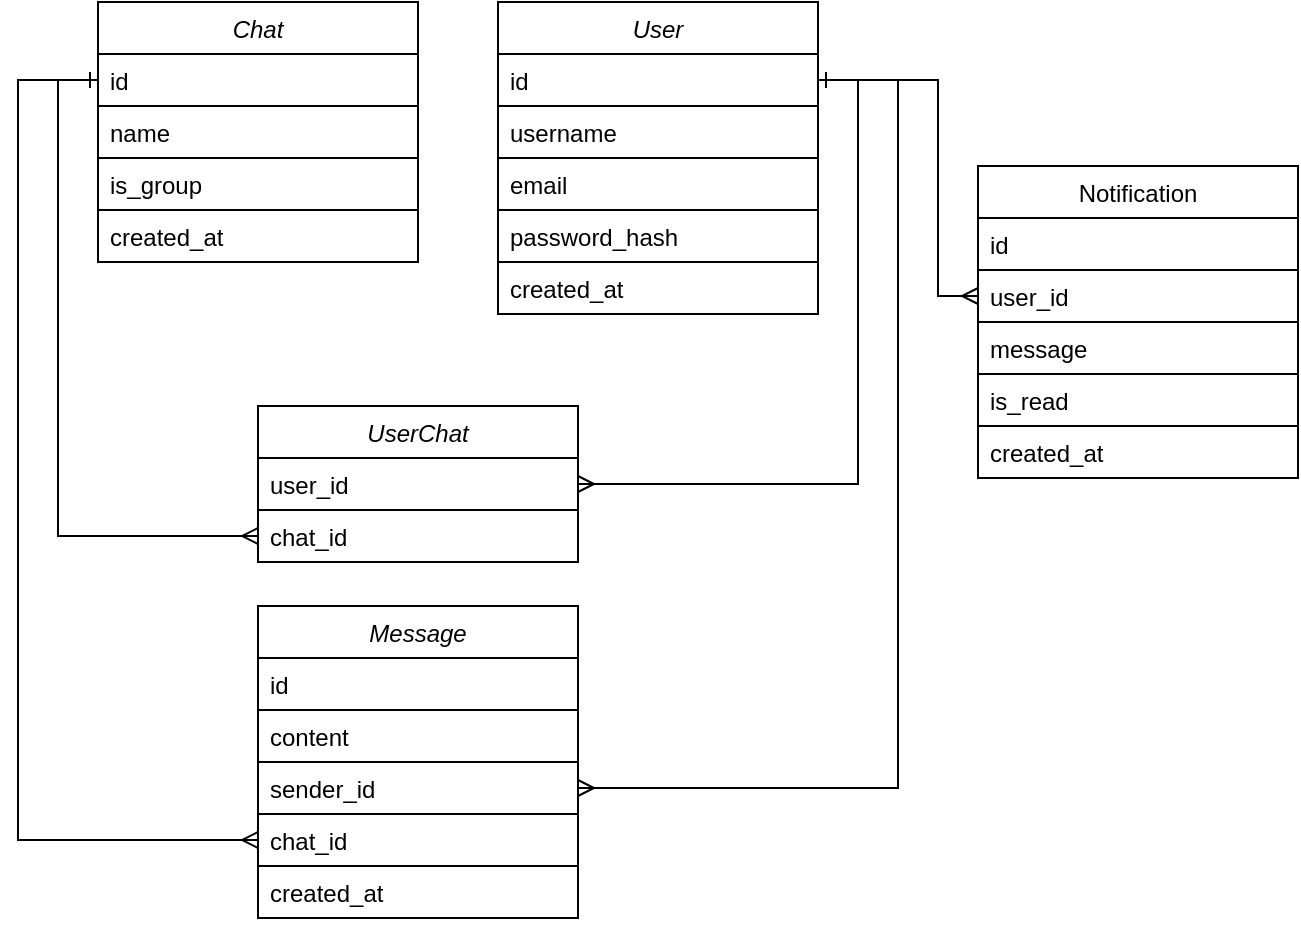 <mxfile version="26.1.1">
  <diagram id="C5RBs43oDa-KdzZeNtuy" name="Page-1">
    <mxGraphModel dx="1018" dy="648" grid="1" gridSize="10" guides="1" tooltips="1" connect="1" arrows="1" fold="1" page="1" pageScale="1" pageWidth="827" pageHeight="1169" math="0" shadow="0">
      <root>
        <mxCell id="WIyWlLk6GJQsqaUBKTNV-0" />
        <mxCell id="WIyWlLk6GJQsqaUBKTNV-1" parent="WIyWlLk6GJQsqaUBKTNV-0" />
        <mxCell id="zkfFHV4jXpPFQw0GAbJ--0" value="User" style="swimlane;fontStyle=2;align=center;verticalAlign=top;childLayout=stackLayout;horizontal=1;startSize=26;horizontalStack=0;resizeParent=1;resizeLast=0;collapsible=1;marginBottom=0;rounded=0;shadow=0;strokeWidth=1;" parent="WIyWlLk6GJQsqaUBKTNV-1" vertex="1">
          <mxGeometry x="280" y="78" width="160" height="156" as="geometry">
            <mxRectangle x="220" y="100" width="160" height="26" as="alternateBounds" />
          </mxGeometry>
        </mxCell>
        <mxCell id="zkfFHV4jXpPFQw0GAbJ--1" value="id" style="text;align=left;verticalAlign=top;spacingLeft=4;spacingRight=4;overflow=hidden;rotatable=0;points=[[0,0.5],[1,0.5]];portConstraint=eastwest;strokeColor=default;" parent="zkfFHV4jXpPFQw0GAbJ--0" vertex="1">
          <mxGeometry y="26" width="160" height="26" as="geometry" />
        </mxCell>
        <mxCell id="zkfFHV4jXpPFQw0GAbJ--3" value="username" style="text;align=left;verticalAlign=top;spacingLeft=4;spacingRight=4;overflow=hidden;rotatable=0;points=[[0,0.5],[1,0.5]];portConstraint=eastwest;rounded=0;shadow=0;html=0;strokeColor=default;" parent="zkfFHV4jXpPFQw0GAbJ--0" vertex="1">
          <mxGeometry y="52" width="160" height="26" as="geometry" />
        </mxCell>
        <mxCell id="zkfFHV4jXpPFQw0GAbJ--5" value="email" style="text;align=left;verticalAlign=top;spacingLeft=4;spacingRight=4;overflow=hidden;rotatable=0;points=[[0,0.5],[1,0.5]];portConstraint=eastwest;strokeColor=default;" parent="zkfFHV4jXpPFQw0GAbJ--0" vertex="1">
          <mxGeometry y="78" width="160" height="26" as="geometry" />
        </mxCell>
        <mxCell id="Enocli443wZB75-p6y-K-0" value="password_hash" style="text;align=left;verticalAlign=top;spacingLeft=4;spacingRight=4;overflow=hidden;rotatable=0;points=[[0,0.5],[1,0.5]];portConstraint=eastwest;strokeColor=default;" parent="zkfFHV4jXpPFQw0GAbJ--0" vertex="1">
          <mxGeometry y="104" width="160" height="26" as="geometry" />
        </mxCell>
        <mxCell id="zkfFHV4jXpPFQw0GAbJ--2" value="created_at" style="text;align=left;verticalAlign=top;spacingLeft=4;spacingRight=4;overflow=hidden;rotatable=0;points=[[0,0.5],[1,0.5]];portConstraint=eastwest;rounded=0;shadow=0;html=0;strokeColor=default;" parent="zkfFHV4jXpPFQw0GAbJ--0" vertex="1">
          <mxGeometry y="130" width="160" height="26" as="geometry" />
        </mxCell>
        <mxCell id="zkfFHV4jXpPFQw0GAbJ--17" value="Notification" style="swimlane;fontStyle=0;align=center;verticalAlign=top;childLayout=stackLayout;horizontal=1;startSize=26;horizontalStack=0;resizeParent=1;resizeLast=0;collapsible=1;marginBottom=0;rounded=0;shadow=0;strokeWidth=1;" parent="WIyWlLk6GJQsqaUBKTNV-1" vertex="1">
          <mxGeometry x="520" y="160" width="160" height="156" as="geometry">
            <mxRectangle x="550" y="140" width="160" height="26" as="alternateBounds" />
          </mxGeometry>
        </mxCell>
        <mxCell id="zkfFHV4jXpPFQw0GAbJ--18" value="id" style="text;align=left;verticalAlign=top;spacingLeft=4;spacingRight=4;overflow=hidden;rotatable=0;points=[[0,0.5],[1,0.5]];portConstraint=eastwest;strokeColor=default;" parent="zkfFHV4jXpPFQw0GAbJ--17" vertex="1">
          <mxGeometry y="26" width="160" height="26" as="geometry" />
        </mxCell>
        <mxCell id="Enocli443wZB75-p6y-K-4" value="user_id" style="text;align=left;verticalAlign=top;spacingLeft=4;spacingRight=4;overflow=hidden;rotatable=0;points=[[0,0.5],[1,0.5]];portConstraint=eastwest;rounded=0;shadow=0;html=0;strokeColor=default;" parent="zkfFHV4jXpPFQw0GAbJ--17" vertex="1">
          <mxGeometry y="52" width="160" height="26" as="geometry" />
        </mxCell>
        <mxCell id="zkfFHV4jXpPFQw0GAbJ--20" value="message" style="text;align=left;verticalAlign=top;spacingLeft=4;spacingRight=4;overflow=hidden;rotatable=0;points=[[0,0.5],[1,0.5]];portConstraint=eastwest;rounded=0;shadow=0;html=0;strokeColor=default;" parent="zkfFHV4jXpPFQw0GAbJ--17" vertex="1">
          <mxGeometry y="78" width="160" height="26" as="geometry" />
        </mxCell>
        <mxCell id="zkfFHV4jXpPFQw0GAbJ--21" value="is_read" style="text;align=left;verticalAlign=top;spacingLeft=4;spacingRight=4;overflow=hidden;rotatable=0;points=[[0,0.5],[1,0.5]];portConstraint=eastwest;rounded=0;shadow=0;html=0;strokeColor=default;" parent="zkfFHV4jXpPFQw0GAbJ--17" vertex="1">
          <mxGeometry y="104" width="160" height="26" as="geometry" />
        </mxCell>
        <mxCell id="zkfFHV4jXpPFQw0GAbJ--22" value="created_at" style="text;align=left;verticalAlign=top;spacingLeft=4;spacingRight=4;overflow=hidden;rotatable=0;points=[[0,0.5],[1,0.5]];portConstraint=eastwest;rounded=0;shadow=0;html=0;strokeColor=default;" parent="zkfFHV4jXpPFQw0GAbJ--17" vertex="1">
          <mxGeometry y="130" width="160" height="26" as="geometry" />
        </mxCell>
        <mxCell id="zkfFHV4jXpPFQw0GAbJ--26" value="" style="endArrow=ERmany;shadow=0;strokeWidth=1;rounded=0;endFill=0;edgeStyle=elbowEdgeStyle;" parent="WIyWlLk6GJQsqaUBKTNV-1" source="zkfFHV4jXpPFQw0GAbJ--1" target="Enocli443wZB75-p6y-K-4" edge="1">
          <mxGeometry x="0.5" y="41" relative="1" as="geometry">
            <mxPoint x="380" y="140" as="sourcePoint" />
            <mxPoint x="500" y="140.137" as="targetPoint" />
            <mxPoint x="-40" y="32" as="offset" />
            <Array as="points">
              <mxPoint x="500" y="160" />
            </Array>
          </mxGeometry>
        </mxCell>
        <mxCell id="Enocli443wZB75-p6y-K-13" value="Chat" style="swimlane;fontStyle=2;align=center;verticalAlign=top;childLayout=stackLayout;horizontal=1;startSize=26;horizontalStack=0;resizeParent=1;resizeLast=0;collapsible=1;marginBottom=0;rounded=0;shadow=0;strokeWidth=1;" parent="WIyWlLk6GJQsqaUBKTNV-1" vertex="1">
          <mxGeometry x="80" y="78" width="160" height="130" as="geometry">
            <mxRectangle x="220" y="100" width="160" height="26" as="alternateBounds" />
          </mxGeometry>
        </mxCell>
        <mxCell id="Enocli443wZB75-p6y-K-14" value="id" style="text;align=left;verticalAlign=top;spacingLeft=4;spacingRight=4;overflow=hidden;rotatable=0;points=[[0,0.5],[1,0.5]];portConstraint=eastwest;strokeColor=default;" parent="Enocli443wZB75-p6y-K-13" vertex="1">
          <mxGeometry y="26" width="160" height="26" as="geometry" />
        </mxCell>
        <mxCell id="Enocli443wZB75-p6y-K-17" value="name" style="text;align=left;verticalAlign=top;spacingLeft=4;spacingRight=4;overflow=hidden;rotatable=0;points=[[0,0.5],[1,0.5]];portConstraint=eastwest;strokeColor=default;" parent="Enocli443wZB75-p6y-K-13" vertex="1">
          <mxGeometry y="52" width="160" height="26" as="geometry" />
        </mxCell>
        <mxCell id="Enocli443wZB75-p6y-K-15" value="is_group" style="text;align=left;verticalAlign=top;spacingLeft=4;spacingRight=4;overflow=hidden;rotatable=0;points=[[0,0.5],[1,0.5]];portConstraint=eastwest;rounded=0;shadow=0;html=0;strokeColor=default;" parent="Enocli443wZB75-p6y-K-13" vertex="1">
          <mxGeometry y="78" width="160" height="26" as="geometry" />
        </mxCell>
        <mxCell id="Enocli443wZB75-p6y-K-16" value="created_at" style="text;align=left;verticalAlign=top;spacingLeft=4;spacingRight=4;overflow=hidden;rotatable=0;points=[[0,0.5],[1,0.5]];portConstraint=eastwest;rounded=0;shadow=0;html=0;strokeColor=default;" parent="Enocli443wZB75-p6y-K-13" vertex="1">
          <mxGeometry y="104" width="160" height="26" as="geometry" />
        </mxCell>
        <mxCell id="Enocli443wZB75-p6y-K-24" value="" style="endArrow=ERmany;shadow=0;strokeWidth=1;rounded=0;endFill=0;edgeStyle=elbowEdgeStyle;startArrow=none;startFill=0;entryX=0;entryY=0.5;entryDx=0;entryDy=0;exitX=0;exitY=0.5;exitDx=0;exitDy=0;curved=0;" parent="WIyWlLk6GJQsqaUBKTNV-1" source="Enocli443wZB75-p6y-K-14" target="Enocli443wZB75-p6y-K-21" edge="1">
          <mxGeometry x="0.5" y="41" relative="1" as="geometry">
            <mxPoint x="10" y="190" as="sourcePoint" />
            <mxPoint x="110" y="330" as="targetPoint" />
            <mxPoint x="-40" y="32" as="offset" />
            <Array as="points">
              <mxPoint x="60" y="230" />
            </Array>
          </mxGeometry>
        </mxCell>
        <mxCell id="Enocli443wZB75-p6y-K-19" value="UserChat" style="swimlane;fontStyle=2;align=center;verticalAlign=top;childLayout=stackLayout;horizontal=1;startSize=26;horizontalStack=0;resizeParent=1;resizeLast=0;collapsible=1;marginBottom=0;rounded=0;shadow=0;strokeWidth=1;" parent="WIyWlLk6GJQsqaUBKTNV-1" vertex="1">
          <mxGeometry x="160" y="280" width="160" height="78" as="geometry">
            <mxRectangle x="220" y="100" width="160" height="26" as="alternateBounds" />
          </mxGeometry>
        </mxCell>
        <mxCell id="Enocli443wZB75-p6y-K-20" value="user_id" style="text;align=left;verticalAlign=top;spacingLeft=4;spacingRight=4;overflow=hidden;rotatable=0;points=[[0,0.5],[1,0.5]];portConstraint=eastwest;strokeColor=default;" parent="Enocli443wZB75-p6y-K-19" vertex="1">
          <mxGeometry y="26" width="160" height="26" as="geometry" />
        </mxCell>
        <mxCell id="Enocli443wZB75-p6y-K-21" value="chat_id" style="text;align=left;verticalAlign=top;spacingLeft=4;spacingRight=4;overflow=hidden;rotatable=0;points=[[0,0.5],[1,0.5]];portConstraint=eastwest;rounded=0;shadow=0;html=0;strokeColor=default;" parent="Enocli443wZB75-p6y-K-19" vertex="1">
          <mxGeometry y="52" width="160" height="26" as="geometry" />
        </mxCell>
        <mxCell id="Enocli443wZB75-p6y-K-27" value="" style="endArrow=ERmany;shadow=0;strokeWidth=1;rounded=0;endFill=0;edgeStyle=elbowEdgeStyle;startArrow=ERone;startFill=0;entryX=1;entryY=0.5;entryDx=0;entryDy=0;" parent="WIyWlLk6GJQsqaUBKTNV-1" target="Enocli443wZB75-p6y-K-20" edge="1">
          <mxGeometry x="0.5" y="41" relative="1" as="geometry">
            <mxPoint x="440" y="117" as="sourcePoint" />
            <mxPoint x="170" y="355" as="targetPoint" />
            <mxPoint x="-40" y="32" as="offset" />
            <Array as="points">
              <mxPoint x="460" y="220" />
            </Array>
          </mxGeometry>
        </mxCell>
        <mxCell id="Enocli443wZB75-p6y-K-31" value="Message" style="swimlane;fontStyle=2;align=center;verticalAlign=top;childLayout=stackLayout;horizontal=1;startSize=26;horizontalStack=0;resizeParent=1;resizeLast=0;collapsible=1;marginBottom=0;rounded=0;shadow=0;strokeWidth=1;" parent="WIyWlLk6GJQsqaUBKTNV-1" vertex="1">
          <mxGeometry x="160" y="380" width="160" height="156" as="geometry">
            <mxRectangle x="220" y="100" width="160" height="26" as="alternateBounds" />
          </mxGeometry>
        </mxCell>
        <mxCell id="Enocli443wZB75-p6y-K-32" value="id" style="text;align=left;verticalAlign=top;spacingLeft=4;spacingRight=4;overflow=hidden;rotatable=0;points=[[0,0.5],[1,0.5]];portConstraint=eastwest;strokeColor=default;" parent="Enocli443wZB75-p6y-K-31" vertex="1">
          <mxGeometry y="26" width="160" height="26" as="geometry" />
        </mxCell>
        <mxCell id="Enocli443wZB75-p6y-K-33" value="content" style="text;align=left;verticalAlign=top;spacingLeft=4;spacingRight=4;overflow=hidden;rotatable=0;points=[[0,0.5],[1,0.5]];portConstraint=eastwest;rounded=0;shadow=0;html=0;strokeColor=default;" parent="Enocli443wZB75-p6y-K-31" vertex="1">
          <mxGeometry y="52" width="160" height="26" as="geometry" />
        </mxCell>
        <mxCell id="Enocli443wZB75-p6y-K-34" value="sender_id" style="text;align=left;verticalAlign=top;spacingLeft=4;spacingRight=4;overflow=hidden;rotatable=0;points=[[0,0.5],[1,0.5]];portConstraint=eastwest;rounded=0;shadow=0;html=0;strokeColor=default;" parent="Enocli443wZB75-p6y-K-31" vertex="1">
          <mxGeometry y="78" width="160" height="26" as="geometry" />
        </mxCell>
        <mxCell id="Enocli443wZB75-p6y-K-35" value="chat_id" style="text;align=left;verticalAlign=top;spacingLeft=4;spacingRight=4;overflow=hidden;rotatable=0;points=[[0,0.5],[1,0.5]];portConstraint=eastwest;strokeColor=default;" parent="Enocli443wZB75-p6y-K-31" vertex="1">
          <mxGeometry y="104" width="160" height="26" as="geometry" />
        </mxCell>
        <mxCell id="Enocli443wZB75-p6y-K-36" value="created_at" style="text;align=left;verticalAlign=top;spacingLeft=4;spacingRight=4;overflow=hidden;rotatable=0;points=[[0,0.5],[1,0.5]];portConstraint=eastwest;strokeColor=default;" parent="Enocli443wZB75-p6y-K-31" vertex="1">
          <mxGeometry y="130" width="160" height="26" as="geometry" />
        </mxCell>
        <mxCell id="Enocli443wZB75-p6y-K-37" value="" style="endArrow=ERmany;shadow=0;strokeWidth=1;rounded=0;endFill=0;edgeStyle=elbowEdgeStyle;startArrow=ERone;startFill=0;entryX=0;entryY=0.5;entryDx=0;entryDy=0;exitX=0;exitY=0.5;exitDx=0;exitDy=0;" parent="WIyWlLk6GJQsqaUBKTNV-1" source="Enocli443wZB75-p6y-K-14" target="Enocli443wZB75-p6y-K-35" edge="1">
          <mxGeometry x="0.5" y="41" relative="1" as="geometry">
            <mxPoint x="90" y="109" as="sourcePoint" />
            <mxPoint x="170" y="355" as="targetPoint" />
            <mxPoint x="-40" y="32" as="offset" />
            <Array as="points">
              <mxPoint x="40" y="300" />
            </Array>
          </mxGeometry>
        </mxCell>
        <mxCell id="Enocli443wZB75-p6y-K-40" value="" style="endArrow=ERmany;shadow=0;strokeWidth=1;rounded=0;endFill=0;edgeStyle=elbowEdgeStyle;startArrow=none;startFill=0;entryX=1;entryY=0.5;entryDx=0;entryDy=0;exitX=1;exitY=0.5;exitDx=0;exitDy=0;" parent="WIyWlLk6GJQsqaUBKTNV-1" source="zkfFHV4jXpPFQw0GAbJ--1" target="Enocli443wZB75-p6y-K-34" edge="1">
          <mxGeometry x="0.5" y="41" relative="1" as="geometry">
            <mxPoint x="450" y="127" as="sourcePoint" />
            <mxPoint x="330" y="329" as="targetPoint" />
            <mxPoint x="-40" y="32" as="offset" />
            <Array as="points">
              <mxPoint x="480" y="290" />
              <mxPoint x="480" y="290" />
            </Array>
          </mxGeometry>
        </mxCell>
      </root>
    </mxGraphModel>
  </diagram>
</mxfile>

